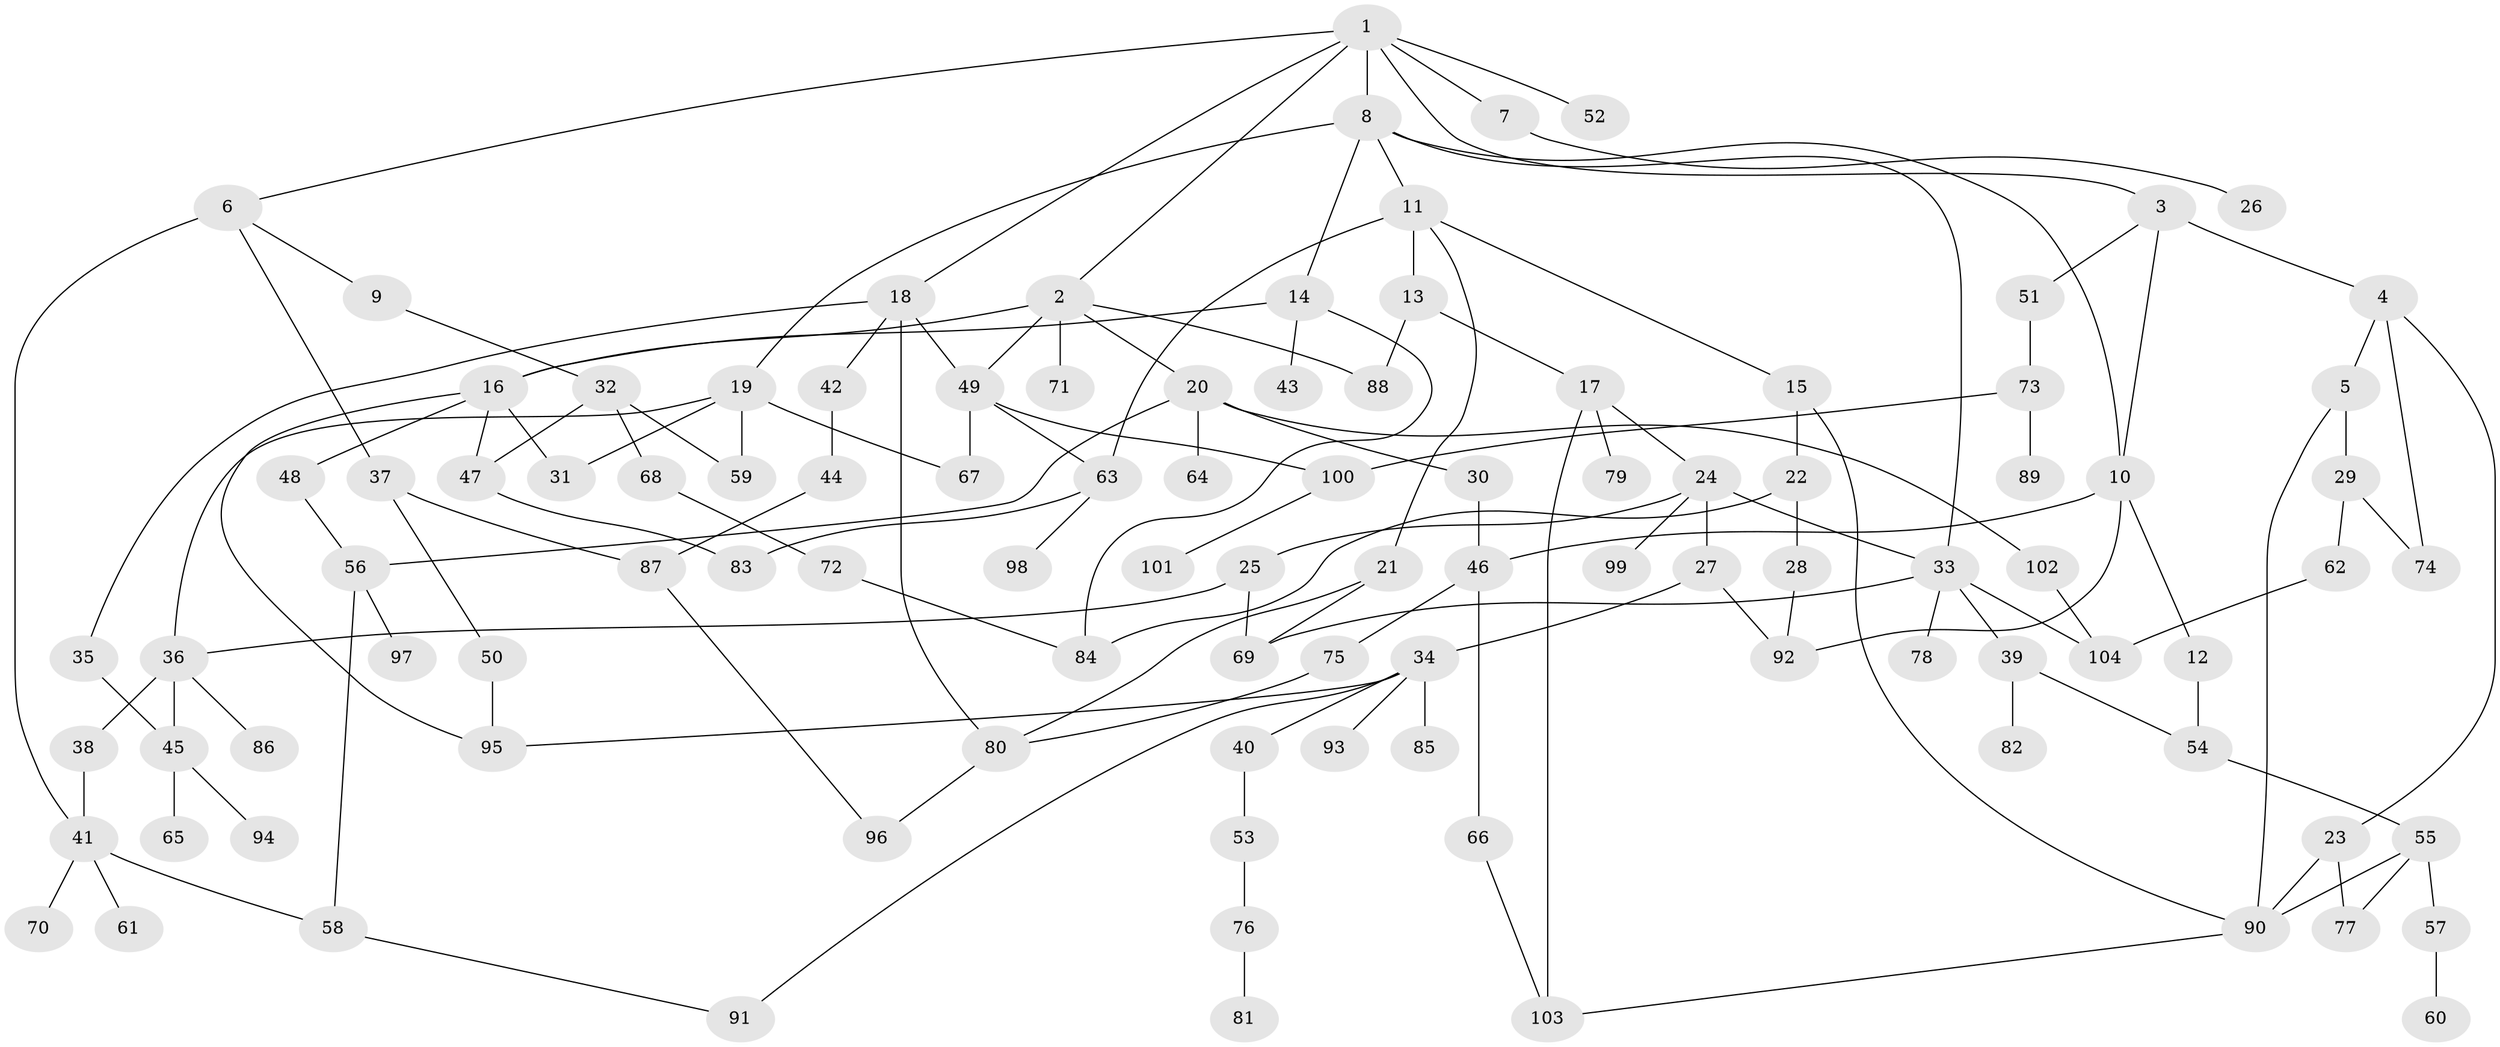 // Generated by graph-tools (version 1.1) at 2025/40/03/09/25 04:40:55]
// undirected, 104 vertices, 144 edges
graph export_dot {
graph [start="1"]
  node [color=gray90,style=filled];
  1;
  2;
  3;
  4;
  5;
  6;
  7;
  8;
  9;
  10;
  11;
  12;
  13;
  14;
  15;
  16;
  17;
  18;
  19;
  20;
  21;
  22;
  23;
  24;
  25;
  26;
  27;
  28;
  29;
  30;
  31;
  32;
  33;
  34;
  35;
  36;
  37;
  38;
  39;
  40;
  41;
  42;
  43;
  44;
  45;
  46;
  47;
  48;
  49;
  50;
  51;
  52;
  53;
  54;
  55;
  56;
  57;
  58;
  59;
  60;
  61;
  62;
  63;
  64;
  65;
  66;
  67;
  68;
  69;
  70;
  71;
  72;
  73;
  74;
  75;
  76;
  77;
  78;
  79;
  80;
  81;
  82;
  83;
  84;
  85;
  86;
  87;
  88;
  89;
  90;
  91;
  92;
  93;
  94;
  95;
  96;
  97;
  98;
  99;
  100;
  101;
  102;
  103;
  104;
  1 -- 2;
  1 -- 3;
  1 -- 6;
  1 -- 7;
  1 -- 8;
  1 -- 18;
  1 -- 52;
  2 -- 16;
  2 -- 20;
  2 -- 49;
  2 -- 71;
  2 -- 88;
  3 -- 4;
  3 -- 10;
  3 -- 51;
  4 -- 5;
  4 -- 23;
  4 -- 74;
  5 -- 29;
  5 -- 90;
  6 -- 9;
  6 -- 37;
  6 -- 41;
  7 -- 26;
  8 -- 11;
  8 -- 14;
  8 -- 19;
  8 -- 33;
  8 -- 10;
  9 -- 32;
  10 -- 12;
  10 -- 46;
  10 -- 92;
  11 -- 13;
  11 -- 15;
  11 -- 21;
  11 -- 63;
  12 -- 54;
  13 -- 17;
  13 -- 88;
  14 -- 43;
  14 -- 84;
  14 -- 16;
  15 -- 22;
  15 -- 90;
  16 -- 48;
  16 -- 95;
  16 -- 31;
  16 -- 47;
  17 -- 24;
  17 -- 79;
  17 -- 103;
  18 -- 35;
  18 -- 42;
  18 -- 49;
  18 -- 80;
  19 -- 31;
  19 -- 67;
  19 -- 59;
  19 -- 36;
  20 -- 30;
  20 -- 56;
  20 -- 64;
  20 -- 102;
  21 -- 80;
  21 -- 69;
  22 -- 28;
  22 -- 84;
  23 -- 77;
  23 -- 90;
  24 -- 25;
  24 -- 27;
  24 -- 99;
  24 -- 33;
  25 -- 36;
  25 -- 69;
  27 -- 34;
  27 -- 92;
  28 -- 92;
  29 -- 62;
  29 -- 74;
  30 -- 46;
  32 -- 47;
  32 -- 59;
  32 -- 68;
  33 -- 39;
  33 -- 69;
  33 -- 78;
  33 -- 104;
  34 -- 40;
  34 -- 85;
  34 -- 91;
  34 -- 93;
  34 -- 95;
  35 -- 45;
  36 -- 38;
  36 -- 86;
  36 -- 45;
  37 -- 50;
  37 -- 87;
  38 -- 41;
  39 -- 54;
  39 -- 82;
  40 -- 53;
  41 -- 58;
  41 -- 61;
  41 -- 70;
  42 -- 44;
  44 -- 87;
  45 -- 65;
  45 -- 94;
  46 -- 66;
  46 -- 75;
  47 -- 83;
  48 -- 56;
  49 -- 63;
  49 -- 100;
  49 -- 67;
  50 -- 95;
  51 -- 73;
  53 -- 76;
  54 -- 55;
  55 -- 57;
  55 -- 77;
  55 -- 90;
  56 -- 97;
  56 -- 58;
  57 -- 60;
  58 -- 91;
  62 -- 104;
  63 -- 83;
  63 -- 98;
  66 -- 103;
  68 -- 72;
  72 -- 84;
  73 -- 89;
  73 -- 100;
  75 -- 80;
  76 -- 81;
  80 -- 96;
  87 -- 96;
  90 -- 103;
  100 -- 101;
  102 -- 104;
}
